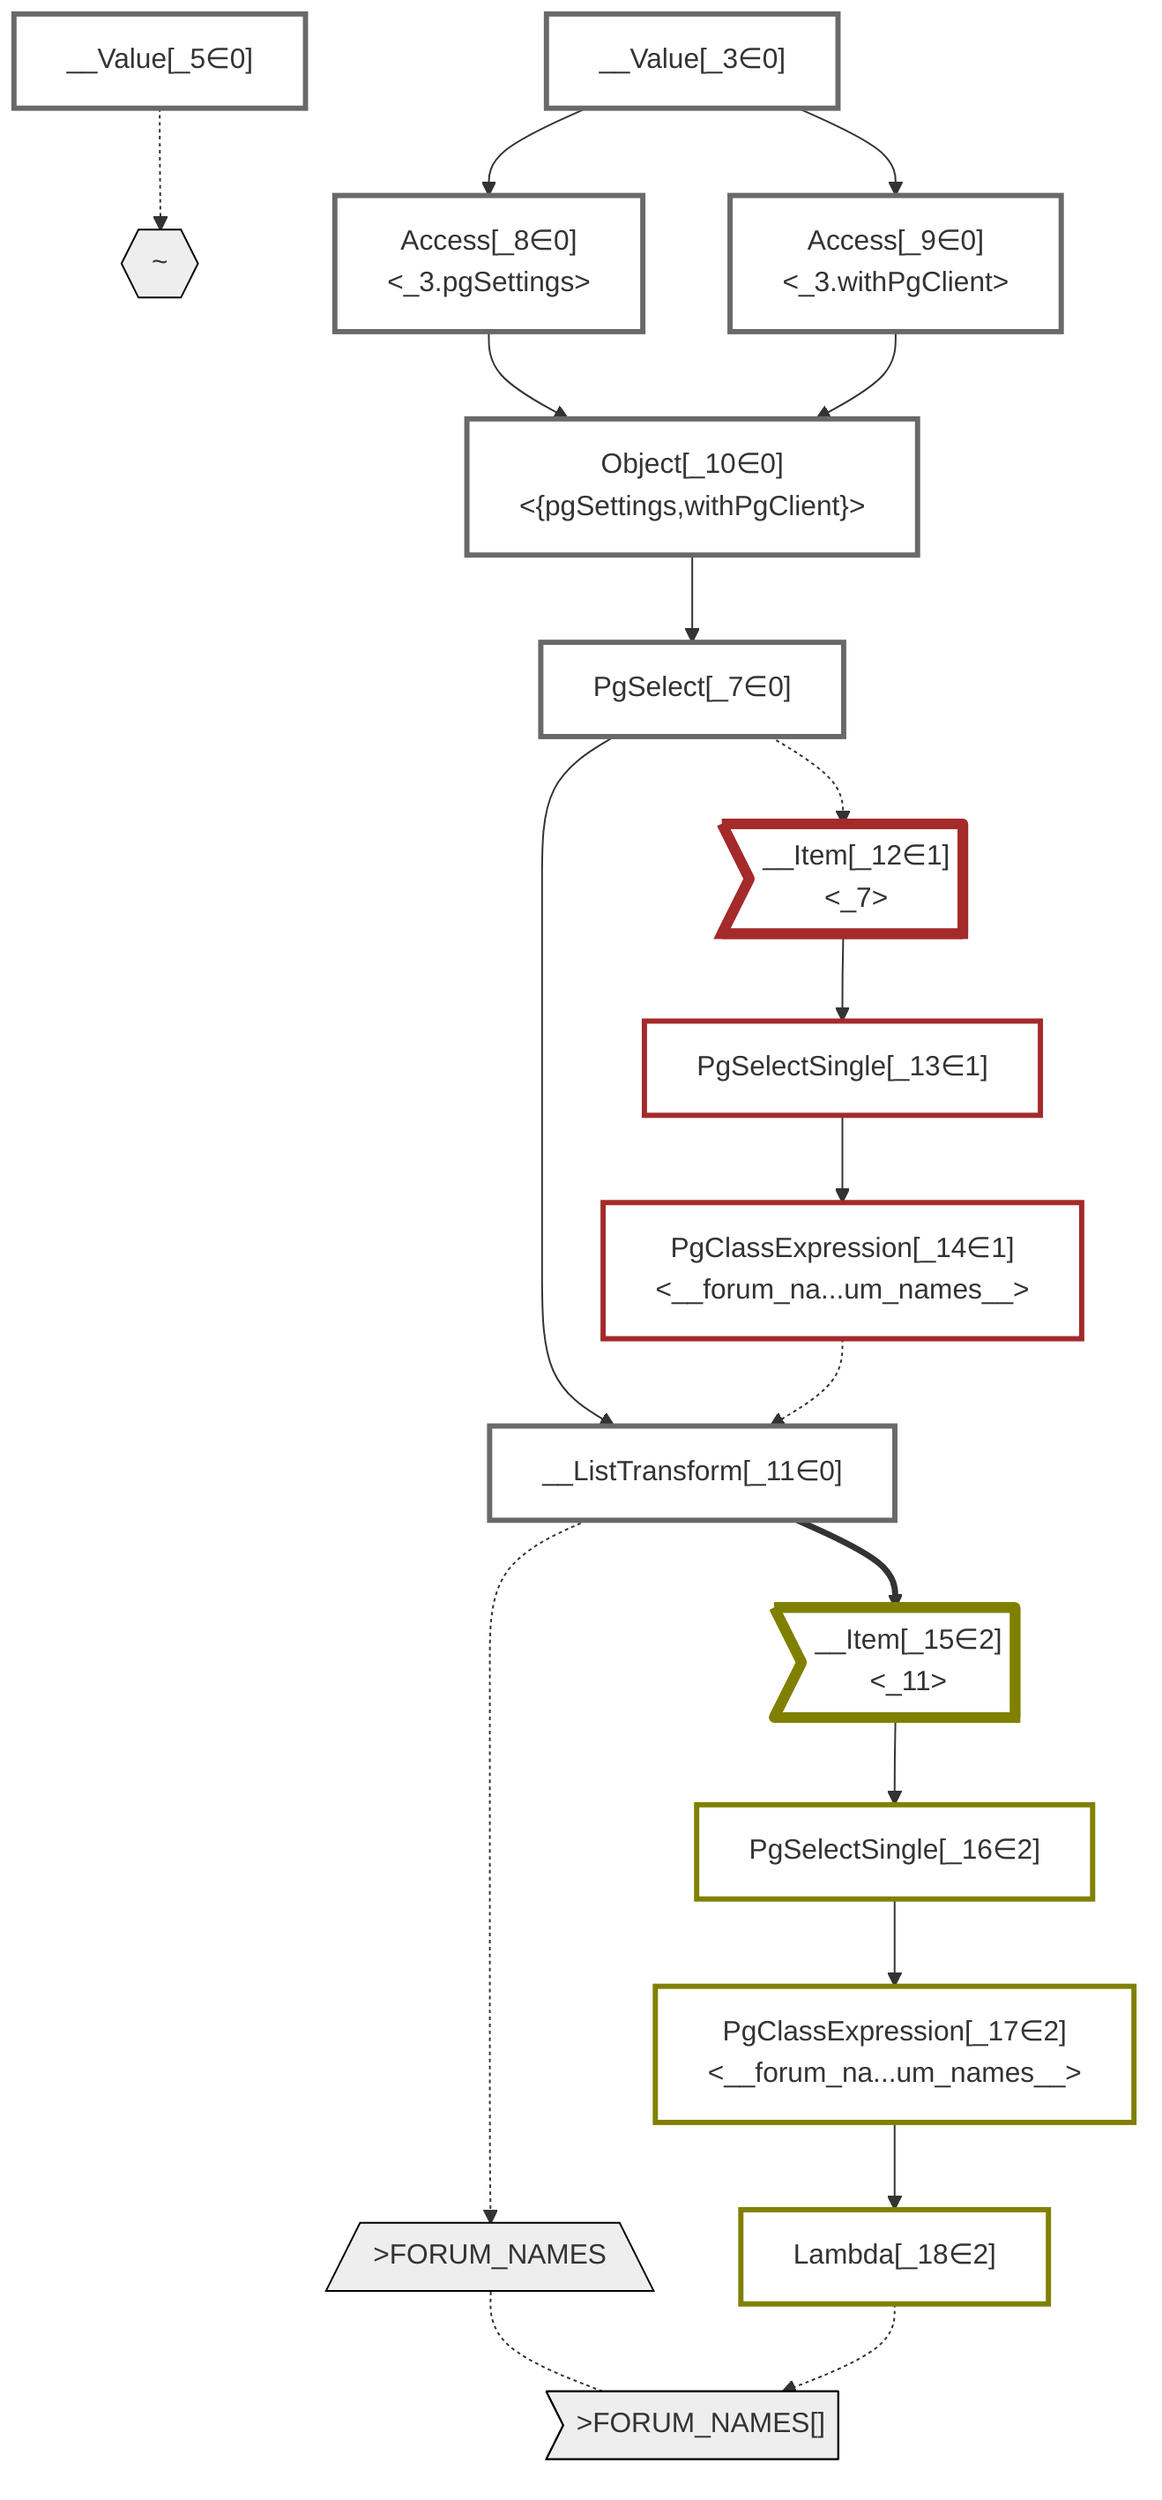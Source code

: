 graph TD
    classDef path fill:#eee,stroke:#000
    classDef plan fill:#fff,stroke-width:3px
    classDef itemplan fill:#fff,stroke-width:6px
    classDef sideeffectplan fill:#f00,stroke-width:6px

    %% subgraph fields
    P1{{"~"}}:::path
    P2[/">FORUM_NAMES"\]:::path
    P3>">FORUM_NAMES[]"]:::path
    P2 -.- P3
    %% P1 -.-> P2
    %% end

    %% define plans
    __Value_3["__Value[_3∈0]<br /><context>"]:::plan
    __Value_5["__Value[_5∈0]<br /><rootValue>"]:::plan
    PgSelect_7["PgSelect[_7∈0]<br /><forum_names>"]:::plan
    Access_8["Access[_8∈0]<br /><_3.pgSettings>"]:::plan
    Access_9["Access[_9∈0]<br /><_3.withPgClient>"]:::plan
    Object_10["Object[_10∈0]<br /><{pgSettings,withPgClient}>"]:::plan
    __ListTransform_11["__ListTransform[_11∈0]<br /><each:_7>"]:::plan
    __Item_12>"__Item[_12∈1]<br /><_7>"]:::itemplan
    PgSelectSingle_13["PgSelectSingle[_13∈1]<br /><text>"]:::plan
    PgClassExpression_14["PgClassExpression[_14∈1]<br /><__forum_na...um_names__>"]:::plan
    __Item_15>"__Item[_15∈2]<br /><_11>"]:::itemplan
    PgSelectSingle_16["PgSelectSingle[_16∈2]<br /><text>"]:::plan
    PgClassExpression_17["PgClassExpression[_17∈2]<br /><__forum_na...um_names__>"]:::plan
    Lambda_18["Lambda[_18∈2]"]:::plan

    %% plan dependencies
    Object_10 --> PgSelect_7
    __Value_3 --> Access_8
    __Value_3 --> Access_9
    Access_8 --> Object_10
    Access_9 --> Object_10
    PgSelect_7 --> __ListTransform_11
    PgClassExpression_14 -.-> __ListTransform_11
    PgSelect_7 -.-> __Item_12
    __Item_12 --> PgSelectSingle_13
    PgSelectSingle_13 --> PgClassExpression_14
    __ListTransform_11 ==> __Item_15
    __Item_15 --> PgSelectSingle_16
    PgSelectSingle_16 --> PgClassExpression_17
    PgClassExpression_17 --> Lambda_18

    %% plan-to-path relationships
    __Value_5 -.-> P1
    __ListTransform_11 -.-> P2
    Lambda_18 -.-> P3

    %% allocate buckets
    classDef bucket0 stroke:#696969
    class __Value_3,__Value_5,PgSelect_7,Access_8,Access_9,Object_10,__ListTransform_11 bucket0
    classDef bucket1 stroke:#a52a2a
    class __Item_12,PgSelectSingle_13,PgClassExpression_14 bucket1
    classDef bucket2 stroke:#808000
    class __Item_15,PgSelectSingle_16,PgClassExpression_17,Lambda_18 bucket2
